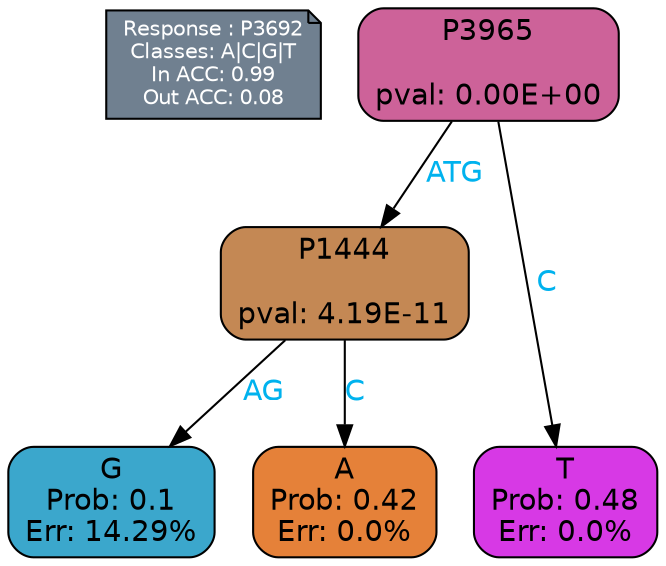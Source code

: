 digraph Tree {
node [shape=box, style="filled, rounded", color="black", fontname=helvetica] ;
graph [ranksep=equally, splines=polylines, bgcolor=transparent, dpi=600] ;
edge [fontname=helvetica] ;
LEGEND [label="Response : P3692
Classes: A|C|G|T
In ACC: 0.99
Out ACC: 0.08
",shape=note,align=left,style=filled,fillcolor="slategray",fontcolor="white",fontsize=10];1 [label="P3965

pval: 0.00E+00", fillcolor="#cd6299"] ;
2 [label="P1444

pval: 4.19E-11", fillcolor="#c48854"] ;
3 [label="G
Prob: 0.1
Err: 14.29%", fillcolor="#3ba7cc"] ;
4 [label="A
Prob: 0.42
Err: 0.0%", fillcolor="#e58139"] ;
5 [label="T
Prob: 0.48
Err: 0.0%", fillcolor="#d739e5"] ;
1 -> 2 [label="ATG",fontcolor=deepskyblue2] ;
1 -> 5 [label="C",fontcolor=deepskyblue2] ;
2 -> 3 [label="AG",fontcolor=deepskyblue2] ;
2 -> 4 [label="C",fontcolor=deepskyblue2] ;
{rank = same; 3;4;5;}{rank = same; LEGEND;1;}}